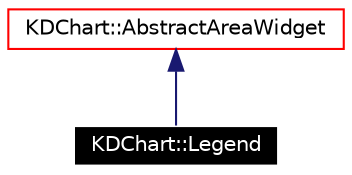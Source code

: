 digraph G
{
  edge [fontname="Helvetica",fontsize=10,labelfontname="Helvetica",labelfontsize=10];
  node [fontname="Helvetica",fontsize=10,shape=record];
  Node399 [label="KDChart::Legend",height=0.2,width=0.4,color="white", fillcolor="black", style="filled" fontcolor="white"];
  Node400 -> Node399 [dir=back,color="midnightblue",fontsize=10,style="solid",fontname="Helvetica"];
  Node400 [label="KDChart::AbstractAreaWidget",height=0.2,width=0.4,color="red",URL="$class_k_d_chart_1_1_abstract_area_widget.html"];
}
